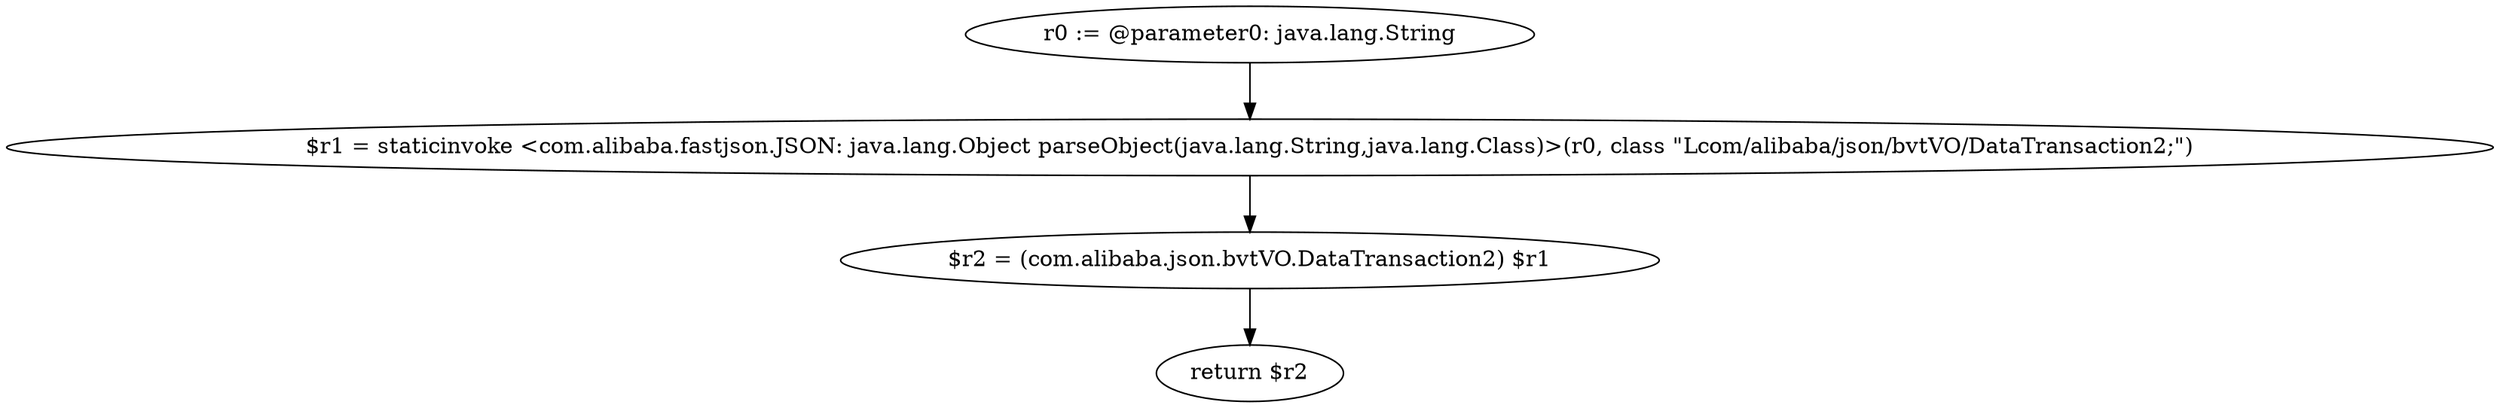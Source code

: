 digraph "unitGraph" {
    "r0 := @parameter0: java.lang.String"
    "$r1 = staticinvoke <com.alibaba.fastjson.JSON: java.lang.Object parseObject(java.lang.String,java.lang.Class)>(r0, class \"Lcom/alibaba/json/bvtVO/DataTransaction2;\")"
    "$r2 = (com.alibaba.json.bvtVO.DataTransaction2) $r1"
    "return $r2"
    "r0 := @parameter0: java.lang.String"->"$r1 = staticinvoke <com.alibaba.fastjson.JSON: java.lang.Object parseObject(java.lang.String,java.lang.Class)>(r0, class \"Lcom/alibaba/json/bvtVO/DataTransaction2;\")";
    "$r1 = staticinvoke <com.alibaba.fastjson.JSON: java.lang.Object parseObject(java.lang.String,java.lang.Class)>(r0, class \"Lcom/alibaba/json/bvtVO/DataTransaction2;\")"->"$r2 = (com.alibaba.json.bvtVO.DataTransaction2) $r1";
    "$r2 = (com.alibaba.json.bvtVO.DataTransaction2) $r1"->"return $r2";
}
